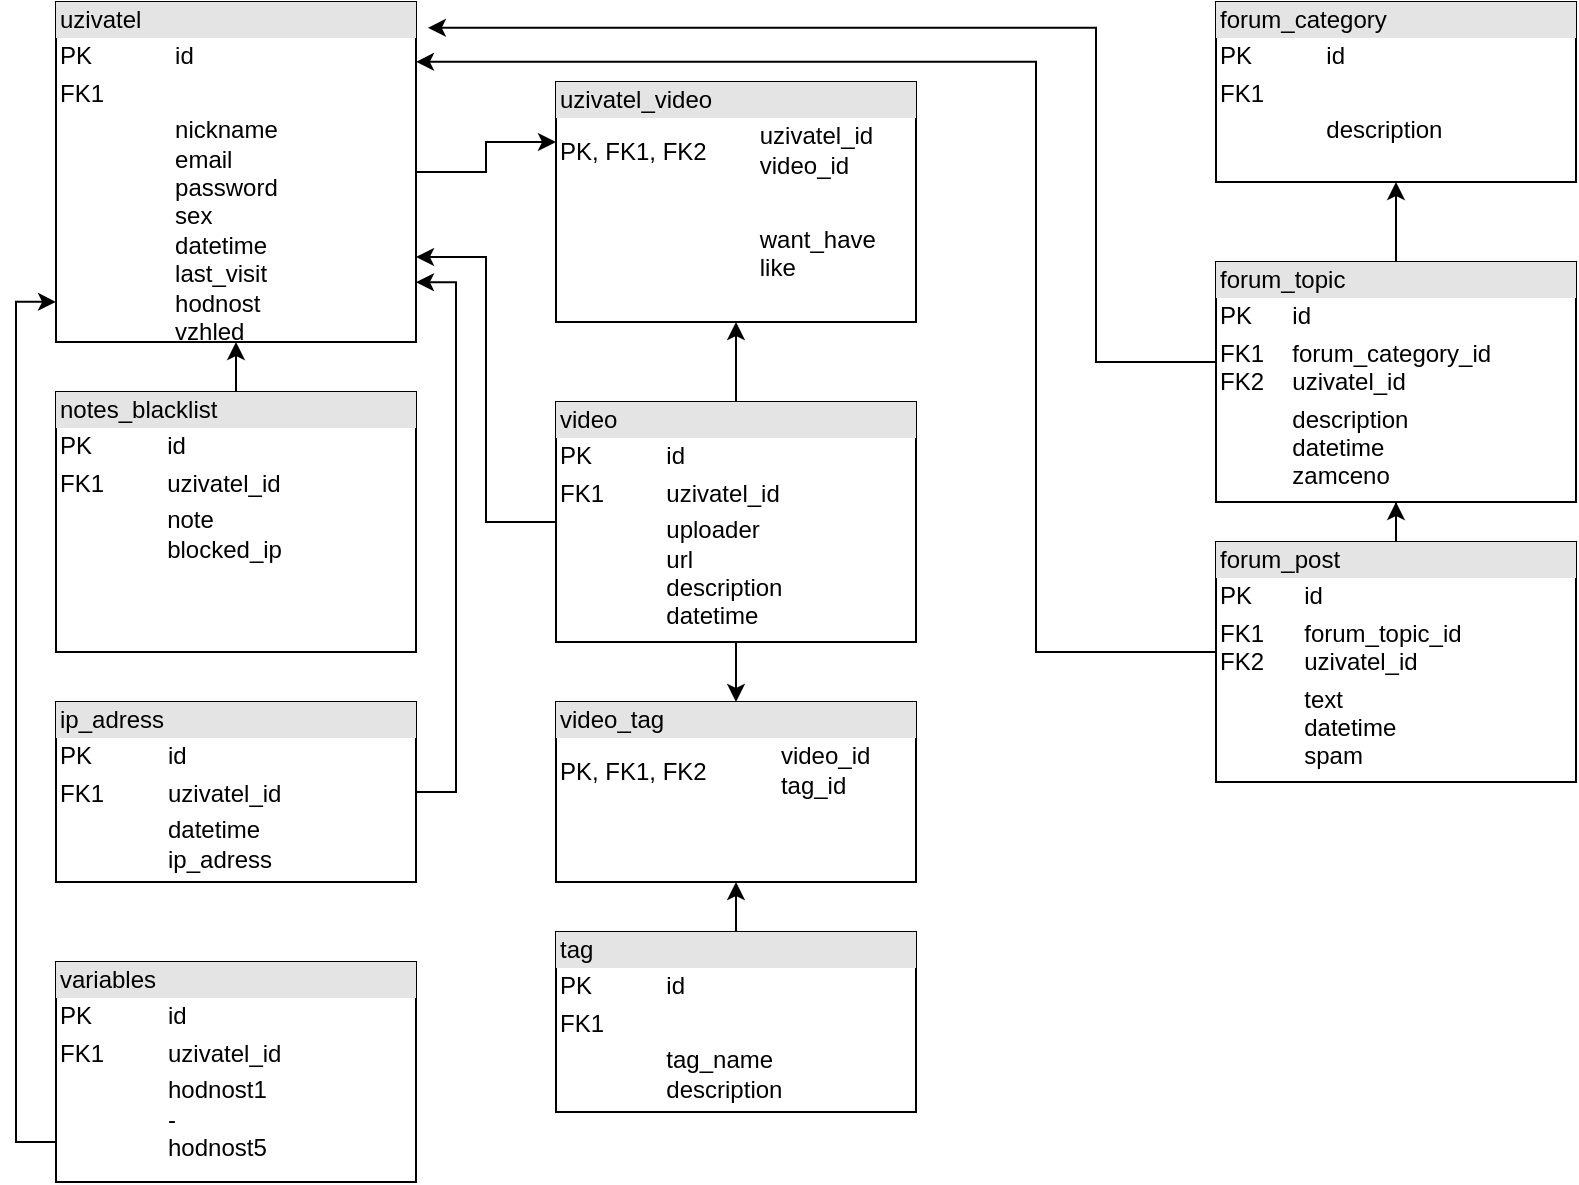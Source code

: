 <mxfile version="20.6.0" type="github">
  <diagram id="RxRgk9gxCJusj9o6Y9pw" name="Stránka-1">
    <mxGraphModel dx="1422" dy="794" grid="1" gridSize="10" guides="1" tooltips="1" connect="1" arrows="1" fold="1" page="1" pageScale="1" pageWidth="827" pageHeight="1169" math="0" shadow="0">
      <root>
        <mxCell id="0" />
        <mxCell id="1" parent="0" />
        <mxCell id="XBWe7m-5KAtk57iyDc_2-16" style="edgeStyle=orthogonalEdgeStyle;rounded=0;orthogonalLoop=1;jettySize=auto;html=1;entryX=0;entryY=0.25;entryDx=0;entryDy=0;" parent="1" source="XBWe7m-5KAtk57iyDc_2-1" target="XBWe7m-5KAtk57iyDc_2-15" edge="1">
          <mxGeometry relative="1" as="geometry" />
        </mxCell>
        <mxCell id="XBWe7m-5KAtk57iyDc_2-1" value="&lt;div style=&quot;box-sizing:border-box;width:100%;background:#e4e4e4;padding:2px;&quot;&gt;uzivatel&lt;/div&gt;&lt;table style=&quot;width:100%;font-size:1em;&quot; cellpadding=&quot;2&quot; cellspacing=&quot;0&quot;&gt;&lt;tbody&gt;&lt;tr&gt;&lt;td&gt;PK&lt;/td&gt;&lt;td&gt;id&lt;/td&gt;&lt;/tr&gt;&lt;tr&gt;&lt;td&gt;FK1&lt;/td&gt;&lt;td&gt;&lt;br&gt;&lt;/td&gt;&lt;/tr&gt;&lt;tr&gt;&lt;td&gt;&lt;/td&gt;&lt;td&gt;nickname&lt;br&gt;email&lt;br&gt;password&lt;br&gt;sex&lt;br&gt;datetime&lt;br&gt;last_visit&lt;br&gt;hodnost&lt;br&gt;vzhled&lt;/td&gt;&lt;/tr&gt;&lt;/tbody&gt;&lt;/table&gt;" style="verticalAlign=top;align=left;overflow=fill;html=1;" parent="1" vertex="1">
          <mxGeometry x="40" y="30" width="180" height="170" as="geometry" />
        </mxCell>
        <mxCell id="XBWe7m-5KAtk57iyDc_2-2" value="&lt;div style=&quot;box-sizing:border-box;width:100%;background:#e4e4e4;padding:2px;&quot;&gt;forum_category&lt;/div&gt;&lt;table style=&quot;width:100%;font-size:1em;&quot; cellpadding=&quot;2&quot; cellspacing=&quot;0&quot;&gt;&lt;tbody&gt;&lt;tr&gt;&lt;td&gt;PK&lt;/td&gt;&lt;td&gt;id&lt;/td&gt;&lt;/tr&gt;&lt;tr&gt;&lt;td&gt;FK1&lt;/td&gt;&lt;td&gt;&lt;br&gt;&lt;/td&gt;&lt;/tr&gt;&lt;tr&gt;&lt;td&gt;&lt;/td&gt;&lt;td&gt;description&lt;/td&gt;&lt;/tr&gt;&lt;/tbody&gt;&lt;/table&gt;" style="verticalAlign=top;align=left;overflow=fill;html=1;" parent="1" vertex="1">
          <mxGeometry x="620" y="30" width="180" height="90" as="geometry" />
        </mxCell>
        <mxCell id="XBWe7m-5KAtk57iyDc_2-6" style="edgeStyle=orthogonalEdgeStyle;rounded=0;orthogonalLoop=1;jettySize=auto;html=1;exitX=0.5;exitY=0;exitDx=0;exitDy=0;entryX=0.5;entryY=1;entryDx=0;entryDy=0;" parent="1" source="XBWe7m-5KAtk57iyDc_2-3" target="XBWe7m-5KAtk57iyDc_2-2" edge="1">
          <mxGeometry relative="1" as="geometry" />
        </mxCell>
        <mxCell id="zqLznTKt4C3kLYdAVyAW-1" style="edgeStyle=orthogonalEdgeStyle;rounded=0;orthogonalLoop=1;jettySize=auto;html=1;entryX=1.033;entryY=0.076;entryDx=0;entryDy=0;entryPerimeter=0;" parent="1" source="XBWe7m-5KAtk57iyDc_2-3" target="XBWe7m-5KAtk57iyDc_2-1" edge="1">
          <mxGeometry relative="1" as="geometry">
            <Array as="points">
              <mxPoint x="560" y="210" />
              <mxPoint x="560" y="43" />
            </Array>
          </mxGeometry>
        </mxCell>
        <mxCell id="XBWe7m-5KAtk57iyDc_2-3" value="&lt;div style=&quot;box-sizing:border-box;width:100%;background:#e4e4e4;padding:2px;&quot;&gt;forum_topic&lt;/div&gt;&lt;table style=&quot;width:100%;font-size:1em;&quot; cellpadding=&quot;2&quot; cellspacing=&quot;0&quot;&gt;&lt;tbody&gt;&lt;tr&gt;&lt;td&gt;PK&lt;/td&gt;&lt;td&gt;id&lt;/td&gt;&lt;/tr&gt;&lt;tr&gt;&lt;td&gt;FK1&lt;br&gt;FK2&lt;/td&gt;&lt;td&gt;forum_category_id&lt;br&gt;uzivatel_id&lt;/td&gt;&lt;/tr&gt;&lt;tr&gt;&lt;td&gt;&lt;/td&gt;&lt;td&gt;description&lt;br&gt;datetime&lt;br&gt;zamceno&lt;/td&gt;&lt;/tr&gt;&lt;/tbody&gt;&lt;/table&gt;" style="verticalAlign=top;align=left;overflow=fill;html=1;" parent="1" vertex="1">
          <mxGeometry x="620" y="160" width="180" height="120" as="geometry" />
        </mxCell>
        <mxCell id="XBWe7m-5KAtk57iyDc_2-12" style="edgeStyle=orthogonalEdgeStyle;rounded=0;orthogonalLoop=1;jettySize=auto;html=1;entryX=0.5;entryY=1;entryDx=0;entryDy=0;" parent="1" source="XBWe7m-5KAtk57iyDc_2-9" target="XBWe7m-5KAtk57iyDc_2-3" edge="1">
          <mxGeometry relative="1" as="geometry" />
        </mxCell>
        <mxCell id="zqLznTKt4C3kLYdAVyAW-2" style="edgeStyle=orthogonalEdgeStyle;rounded=0;orthogonalLoop=1;jettySize=auto;html=1;entryX=1;entryY=0.176;entryDx=0;entryDy=0;entryPerimeter=0;" parent="1" source="XBWe7m-5KAtk57iyDc_2-9" target="XBWe7m-5KAtk57iyDc_2-1" edge="1">
          <mxGeometry relative="1" as="geometry">
            <Array as="points">
              <mxPoint x="530" y="355" />
              <mxPoint x="530" y="60" />
            </Array>
          </mxGeometry>
        </mxCell>
        <mxCell id="XBWe7m-5KAtk57iyDc_2-9" value="&lt;div style=&quot;box-sizing:border-box;width:100%;background:#e4e4e4;padding:2px;&quot;&gt;forum_post&lt;br&gt;&lt;/div&gt;&lt;table style=&quot;font-size: 1em; background-color: initial; width: 176px;&quot; cellpadding=&quot;2&quot; cellspacing=&quot;0&quot;&gt;&lt;tbody&gt;&lt;tr&gt;&lt;td&gt;PK&lt;/td&gt;&lt;td&gt;id&lt;/td&gt;&lt;/tr&gt;&lt;tr&gt;&lt;td&gt;FK1&lt;br&gt;FK2&lt;/td&gt;&lt;td&gt;forum_topic_id&lt;br&gt;uzivatel_id&lt;/td&gt;&lt;/tr&gt;&lt;tr&gt;&lt;td&gt;&lt;/td&gt;&lt;td&gt;text&lt;br&gt;datetime&lt;br&gt;spam&lt;/td&gt;&lt;/tr&gt;&lt;/tbody&gt;&lt;/table&gt;" style="verticalAlign=top;align=left;overflow=fill;html=1;" parent="1" vertex="1">
          <mxGeometry x="620" y="300" width="180" height="120" as="geometry" />
        </mxCell>
        <mxCell id="XBWe7m-5KAtk57iyDc_2-17" style="edgeStyle=orthogonalEdgeStyle;rounded=0;orthogonalLoop=1;jettySize=auto;html=1;entryX=0.5;entryY=1;entryDx=0;entryDy=0;" parent="1" source="XBWe7m-5KAtk57iyDc_2-13" target="XBWe7m-5KAtk57iyDc_2-15" edge="1">
          <mxGeometry relative="1" as="geometry" />
        </mxCell>
        <mxCell id="VhnaByd5oYkA1jOjsaV9-5" style="edgeStyle=orthogonalEdgeStyle;rounded=0;orthogonalLoop=1;jettySize=auto;html=1;entryX=1;entryY=0.75;entryDx=0;entryDy=0;" parent="1" source="XBWe7m-5KAtk57iyDc_2-13" target="XBWe7m-5KAtk57iyDc_2-1" edge="1">
          <mxGeometry relative="1" as="geometry" />
        </mxCell>
        <mxCell id="VhnaByd5oYkA1jOjsaV9-7" style="edgeStyle=orthogonalEdgeStyle;rounded=0;orthogonalLoop=1;jettySize=auto;html=1;entryX=0.5;entryY=0;entryDx=0;entryDy=0;" parent="1" source="XBWe7m-5KAtk57iyDc_2-13" target="VhnaByd5oYkA1jOjsaV9-6" edge="1">
          <mxGeometry relative="1" as="geometry" />
        </mxCell>
        <mxCell id="XBWe7m-5KAtk57iyDc_2-13" value="&lt;div style=&quot;box-sizing:border-box;width:100%;background:#e4e4e4;padding:2px;&quot;&gt;video&lt;/div&gt;&lt;table style=&quot;width:100%;font-size:1em;&quot; cellpadding=&quot;2&quot; cellspacing=&quot;0&quot;&gt;&lt;tbody&gt;&lt;tr&gt;&lt;td&gt;PK&lt;/td&gt;&lt;td&gt;id&lt;/td&gt;&lt;/tr&gt;&lt;tr&gt;&lt;td&gt;FK1&lt;/td&gt;&lt;td&gt;uzivatel_id&lt;/td&gt;&lt;/tr&gt;&lt;tr&gt;&lt;td&gt;&lt;/td&gt;&lt;td&gt;uploader&lt;br&gt;url&lt;br&gt;description&lt;br&gt;datetime&lt;/td&gt;&lt;/tr&gt;&lt;/tbody&gt;&lt;/table&gt;" style="verticalAlign=top;align=left;overflow=fill;html=1;" parent="1" vertex="1">
          <mxGeometry x="290" y="230" width="180" height="120" as="geometry" />
        </mxCell>
        <mxCell id="XBWe7m-5KAtk57iyDc_2-15" value="&lt;div style=&quot;box-sizing:border-box;width:100%;background:#e4e4e4;padding:2px;&quot;&gt;uzivatel_video&lt;/div&gt;&lt;table style=&quot;width:100%;font-size:1em;&quot; cellpadding=&quot;2&quot; cellspacing=&quot;0&quot;&gt;&lt;tbody&gt;&lt;tr&gt;&lt;td&gt;PK, FK1, FK2&lt;/td&gt;&lt;td&gt;uzivatel_id&lt;br&gt;video_id&lt;/td&gt;&lt;/tr&gt;&lt;tr&gt;&lt;td&gt;&lt;br&gt;&lt;/td&gt;&lt;td&gt;&lt;br&gt;&lt;/td&gt;&lt;/tr&gt;&lt;tr&gt;&lt;td&gt;&lt;/td&gt;&lt;td&gt;want_have&lt;br&gt;like&lt;/td&gt;&lt;/tr&gt;&lt;/tbody&gt;&lt;/table&gt;" style="verticalAlign=top;align=left;overflow=fill;html=1;" parent="1" vertex="1">
          <mxGeometry x="290" y="70" width="180" height="120" as="geometry" />
        </mxCell>
        <mxCell id="VhnaByd5oYkA1jOjsaV9-2" style="edgeStyle=orthogonalEdgeStyle;rounded=0;orthogonalLoop=1;jettySize=auto;html=1;entryX=0.5;entryY=1;entryDx=0;entryDy=0;" parent="1" source="VhnaByd5oYkA1jOjsaV9-1" target="XBWe7m-5KAtk57iyDc_2-1" edge="1">
          <mxGeometry relative="1" as="geometry" />
        </mxCell>
        <mxCell id="VhnaByd5oYkA1jOjsaV9-1" value="&lt;div style=&quot;box-sizing:border-box;width:100%;background:#e4e4e4;padding:2px;&quot;&gt;notes_blacklist&lt;/div&gt;&lt;table style=&quot;width:100%;font-size:1em;&quot; cellpadding=&quot;2&quot; cellspacing=&quot;0&quot;&gt;&lt;tbody&gt;&lt;tr&gt;&lt;td&gt;PK&lt;/td&gt;&lt;td&gt;id&lt;/td&gt;&lt;/tr&gt;&lt;tr&gt;&lt;td&gt;FK1&lt;/td&gt;&lt;td&gt;uzivatel_id&lt;/td&gt;&lt;/tr&gt;&lt;tr&gt;&lt;td&gt;&lt;/td&gt;&lt;td&gt;note&lt;br&gt;blocked_ip&lt;/td&gt;&lt;/tr&gt;&lt;/tbody&gt;&lt;/table&gt;" style="verticalAlign=top;align=left;overflow=fill;html=1;" parent="1" vertex="1">
          <mxGeometry x="40" y="225" width="180" height="130" as="geometry" />
        </mxCell>
        <mxCell id="VhnaByd5oYkA1jOjsaV9-8" value="" style="edgeStyle=orthogonalEdgeStyle;rounded=0;orthogonalLoop=1;jettySize=auto;html=1;" parent="1" source="VhnaByd5oYkA1jOjsaV9-3" target="VhnaByd5oYkA1jOjsaV9-6" edge="1">
          <mxGeometry relative="1" as="geometry" />
        </mxCell>
        <mxCell id="VhnaByd5oYkA1jOjsaV9-3" value="&lt;div style=&quot;box-sizing:border-box;width:100%;background:#e4e4e4;padding:2px;&quot;&gt;tag&lt;/div&gt;&lt;table style=&quot;width:100%;font-size:1em;&quot; cellpadding=&quot;2&quot; cellspacing=&quot;0&quot;&gt;&lt;tbody&gt;&lt;tr&gt;&lt;td&gt;PK&lt;/td&gt;&lt;td&gt;id&lt;/td&gt;&lt;/tr&gt;&lt;tr&gt;&lt;td&gt;FK1&lt;/td&gt;&lt;td&gt;&lt;br&gt;&lt;/td&gt;&lt;/tr&gt;&lt;tr&gt;&lt;td&gt;&lt;/td&gt;&lt;td&gt;tag_name&lt;br&gt;description&lt;/td&gt;&lt;/tr&gt;&lt;/tbody&gt;&lt;/table&gt;" style="verticalAlign=top;align=left;overflow=fill;html=1;" parent="1" vertex="1">
          <mxGeometry x="290" y="495" width="180" height="90" as="geometry" />
        </mxCell>
        <mxCell id="VhnaByd5oYkA1jOjsaV9-6" value="&lt;div style=&quot;box-sizing:border-box;width:100%;background:#e4e4e4;padding:2px;&quot;&gt;video_tag&lt;/div&gt;&lt;table style=&quot;width:100%;font-size:1em;&quot; cellpadding=&quot;2&quot; cellspacing=&quot;0&quot;&gt;&lt;tbody&gt;&lt;tr&gt;&lt;td&gt;PK, FK1, FK2&lt;/td&gt;&lt;td&gt;video_id&lt;br&gt;tag_id&lt;/td&gt;&lt;/tr&gt;&lt;tr&gt;&lt;td&gt;&lt;br&gt;&lt;/td&gt;&lt;td&gt;&lt;br&gt;&lt;/td&gt;&lt;/tr&gt;&lt;tr&gt;&lt;td&gt;&lt;/td&gt;&lt;td&gt;&lt;br&gt;&lt;/td&gt;&lt;/tr&gt;&lt;/tbody&gt;&lt;/table&gt;" style="verticalAlign=top;align=left;overflow=fill;html=1;" parent="1" vertex="1">
          <mxGeometry x="290" y="380" width="180" height="90" as="geometry" />
        </mxCell>
        <mxCell id="zqLznTKt4C3kLYdAVyAW-3" style="edgeStyle=orthogonalEdgeStyle;rounded=0;orthogonalLoop=1;jettySize=auto;html=1;entryX=1;entryY=0.824;entryDx=0;entryDy=0;entryPerimeter=0;" parent="1" source="VhnaByd5oYkA1jOjsaV9-9" target="XBWe7m-5KAtk57iyDc_2-1" edge="1">
          <mxGeometry relative="1" as="geometry">
            <Array as="points">
              <mxPoint x="240" y="425" />
              <mxPoint x="240" y="170" />
            </Array>
          </mxGeometry>
        </mxCell>
        <mxCell id="VhnaByd5oYkA1jOjsaV9-9" value="&lt;div style=&quot;box-sizing:border-box;width:100%;background:#e4e4e4;padding:2px;&quot;&gt;ip_adress&lt;/div&gt;&lt;table style=&quot;width:100%;font-size:1em;&quot; cellpadding=&quot;2&quot; cellspacing=&quot;0&quot;&gt;&lt;tbody&gt;&lt;tr&gt;&lt;td&gt;PK&lt;/td&gt;&lt;td&gt;id&lt;/td&gt;&lt;/tr&gt;&lt;tr&gt;&lt;td&gt;FK1&lt;/td&gt;&lt;td&gt;uzivatel_id&lt;/td&gt;&lt;/tr&gt;&lt;tr&gt;&lt;td&gt;&lt;/td&gt;&lt;td&gt;datetime&lt;br&gt;ip_adress&lt;/td&gt;&lt;/tr&gt;&lt;/tbody&gt;&lt;/table&gt;" style="verticalAlign=top;align=left;overflow=fill;html=1;" parent="1" vertex="1">
          <mxGeometry x="40" y="380" width="180" height="90" as="geometry" />
        </mxCell>
        <mxCell id="zqLznTKt4C3kLYdAVyAW-5" style="edgeStyle=orthogonalEdgeStyle;rounded=0;orthogonalLoop=1;jettySize=auto;html=1;entryX=0;entryY=0.882;entryDx=0;entryDy=0;entryPerimeter=0;" parent="1" source="zqLznTKt4C3kLYdAVyAW-4" target="XBWe7m-5KAtk57iyDc_2-1" edge="1">
          <mxGeometry relative="1" as="geometry">
            <Array as="points">
              <mxPoint x="20" y="600" />
              <mxPoint x="20" y="180" />
            </Array>
          </mxGeometry>
        </mxCell>
        <mxCell id="zqLznTKt4C3kLYdAVyAW-4" value="&lt;div style=&quot;box-sizing:border-box;width:100%;background:#e4e4e4;padding:2px;&quot;&gt;variables&lt;/div&gt;&lt;table style=&quot;width:100%;font-size:1em;&quot; cellpadding=&quot;2&quot; cellspacing=&quot;0&quot;&gt;&lt;tbody&gt;&lt;tr&gt;&lt;td&gt;PK&lt;/td&gt;&lt;td&gt;id&lt;/td&gt;&lt;/tr&gt;&lt;tr&gt;&lt;td&gt;FK1&lt;/td&gt;&lt;td&gt;uzivatel_id&lt;/td&gt;&lt;/tr&gt;&lt;tr&gt;&lt;td&gt;&lt;/td&gt;&lt;td&gt;hodnost1&lt;br&gt;-&lt;br&gt;hodnost5&lt;/td&gt;&lt;/tr&gt;&lt;/tbody&gt;&lt;/table&gt;" style="verticalAlign=top;align=left;overflow=fill;html=1;" parent="1" vertex="1">
          <mxGeometry x="40" y="510" width="180" height="110" as="geometry" />
        </mxCell>
      </root>
    </mxGraphModel>
  </diagram>
</mxfile>
